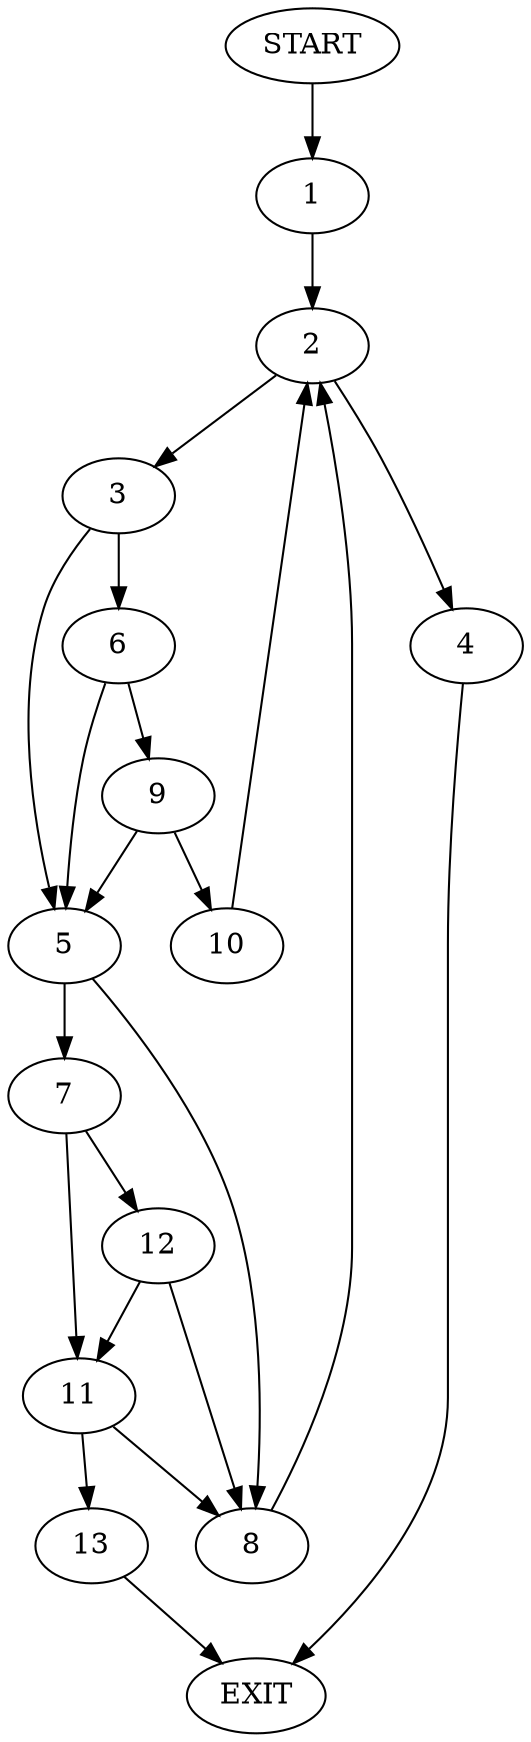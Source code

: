 digraph {
0 [label="START"]
14 [label="EXIT"]
0 -> 1
1 -> 2
2 -> 3
2 -> 4
3 -> 5
3 -> 6
4 -> 14
5 -> 7
5 -> 8
6 -> 9
6 -> 5
9 -> 10
9 -> 5
10 -> 2
7 -> 11
7 -> 12
8 -> 2
12 -> 11
12 -> 8
11 -> 8
11 -> 13
13 -> 14
}
